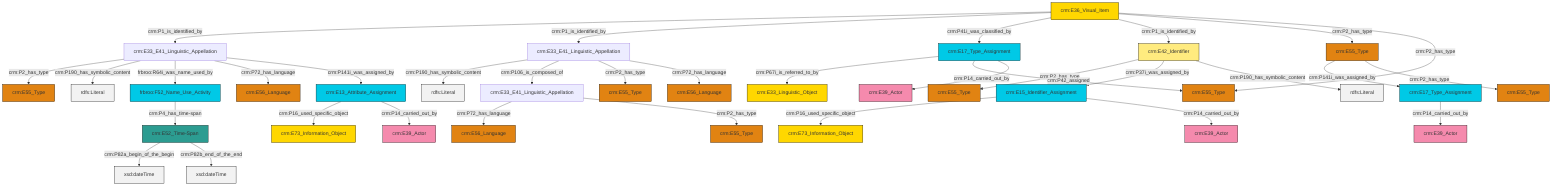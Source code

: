 graph TD
classDef Literal fill:#f2f2f2,stroke:#000000;
classDef CRM_Entity fill:#FFFFFF,stroke:#000000;
classDef Temporal_Entity fill:#00C9E6, stroke:#000000;
classDef Type fill:#E18312, stroke:#000000;
classDef Time-Span fill:#2C9C91, stroke:#000000;
classDef Appellation fill:#FFEB7F, stroke:#000000;
classDef Place fill:#008836, stroke:#000000;
classDef Persistent_Item fill:#B266B2, stroke:#000000;
classDef Conceptual_Object fill:#FFD700, stroke:#000000;
classDef Physical_Thing fill:#D2B48C, stroke:#000000;
classDef Actor fill:#f58aad, stroke:#000000;
classDef PC_Classes fill:#4ce600, stroke:#000000;
classDef Multi fill:#cccccc,stroke:#000000;

2["crm:E33_E41_Linguistic_Appellation"]:::Default -->|crm:P190_has_symbolic_content| 3[rdfs:Literal]:::Literal
4["crm:E36_Visual_Item"]:::Conceptual_Object -->|crm:P1_is_identified_by| 5["crm:E33_E41_Linguistic_Appellation"]:::Default
0["crm:E52_Time-Span"]:::Time-Span -->|crm:P82a_begin_of_the_begin| 13[xsd:dateTime]:::Literal
4["crm:E36_Visual_Item"]:::Conceptual_Object -->|crm:P1_is_identified_by| 2["crm:E33_E41_Linguistic_Appellation"]:::Default
14["frbroo:F52_Name_Use_Activity"]:::Temporal_Entity -->|crm:P4_has_time-span| 0["crm:E52_Time-Span"]:::Time-Span
4["crm:E36_Visual_Item"]:::Conceptual_Object -->|crm:P41i_was_classified_by| 24["crm:E17_Type_Assignment"]:::Temporal_Entity
5["crm:E33_E41_Linguistic_Appellation"]:::Default -->|crm:P2_has_type| 25["crm:E55_Type"]:::Type
27["crm:E42_Identifier"]:::Appellation -->|crm:P2_has_type| 11["crm:E55_Type"]:::Type
4["crm:E36_Visual_Item"]:::Conceptual_Object -->|crm:P1_is_identified_by| 27["crm:E42_Identifier"]:::Appellation
31["crm:E33_E41_Linguistic_Appellation"]:::Default -->|crm:P72_has_language| 17["crm:E56_Language"]:::Type
32["crm:E15_Identifier_Assignment"]:::Temporal_Entity -->|crm:P16_used_specific_object| 33["crm:E73_Information_Object"]:::Conceptual_Object
27["crm:E42_Identifier"]:::Appellation -->|crm:P37i_was_assigned_by| 32["crm:E15_Identifier_Assignment"]:::Temporal_Entity
4["crm:E36_Visual_Item"]:::Conceptual_Object -->|crm:P2_has_type| 35["crm:E55_Type"]:::Type
24["crm:E17_Type_Assignment"]:::Temporal_Entity -->|crm:P67i_is_referred_to_by| 38["crm:E33_Linguistic_Object"]:::Conceptual_Object
32["crm:E15_Identifier_Assignment"]:::Temporal_Entity -->|crm:P14_carried_out_by| 36["crm:E39_Actor"]:::Actor
35["crm:E55_Type"]:::Type -->|crm:P141i_was_assigned_by| 41["crm:E17_Type_Assignment"]:::Temporal_Entity
42["crm:E13_Attribute_Assignment"]:::Temporal_Entity -->|crm:P16_used_specific_object| 7["crm:E73_Information_Object"]:::Conceptual_Object
5["crm:E33_E41_Linguistic_Appellation"]:::Default -->|crm:P190_has_symbolic_content| 44[rdfs:Literal]:::Literal
24["crm:E17_Type_Assignment"]:::Temporal_Entity -->|crm:P42_assigned| 45["crm:E55_Type"]:::Type
35["crm:E55_Type"]:::Type -->|crm:P2_has_type| 9["crm:E55_Type"]:::Type
2["crm:E33_E41_Linguistic_Appellation"]:::Default -->|crm:P106_is_composed_of| 31["crm:E33_E41_Linguistic_Appellation"]:::Default
4["crm:E36_Visual_Item"]:::Conceptual_Object -->|crm:P2_has_type| 45["crm:E55_Type"]:::Type
5["crm:E33_E41_Linguistic_Appellation"]:::Default -->|frbroo:R64i_was_name_used_by| 14["frbroo:F52_Name_Use_Activity"]:::Temporal_Entity
27["crm:E42_Identifier"]:::Appellation -->|crm:P190_has_symbolic_content| 50[rdfs:Literal]:::Literal
41["crm:E17_Type_Assignment"]:::Temporal_Entity -->|crm:P14_carried_out_by| 22["crm:E39_Actor"]:::Actor
2["crm:E33_E41_Linguistic_Appellation"]:::Default -->|crm:P2_has_type| 19["crm:E55_Type"]:::Type
0["crm:E52_Time-Span"]:::Time-Span -->|crm:P82b_end_of_the_end| 52[xsd:dateTime]:::Literal
5["crm:E33_E41_Linguistic_Appellation"]:::Default -->|crm:P72_has_language| 53["crm:E56_Language"]:::Type
42["crm:E13_Attribute_Assignment"]:::Temporal_Entity -->|crm:P14_carried_out_by| 55["crm:E39_Actor"]:::Actor
2["crm:E33_E41_Linguistic_Appellation"]:::Default -->|crm:P72_has_language| 58["crm:E56_Language"]:::Type
31["crm:E33_E41_Linguistic_Appellation"]:::Default -->|crm:P2_has_type| 39["crm:E55_Type"]:::Type
24["crm:E17_Type_Assignment"]:::Temporal_Entity -->|crm:P14_carried_out_by| 15["crm:E39_Actor"]:::Actor
5["crm:E33_E41_Linguistic_Appellation"]:::Default -->|crm:P141i_was_assigned_by| 42["crm:E13_Attribute_Assignment"]:::Temporal_Entity